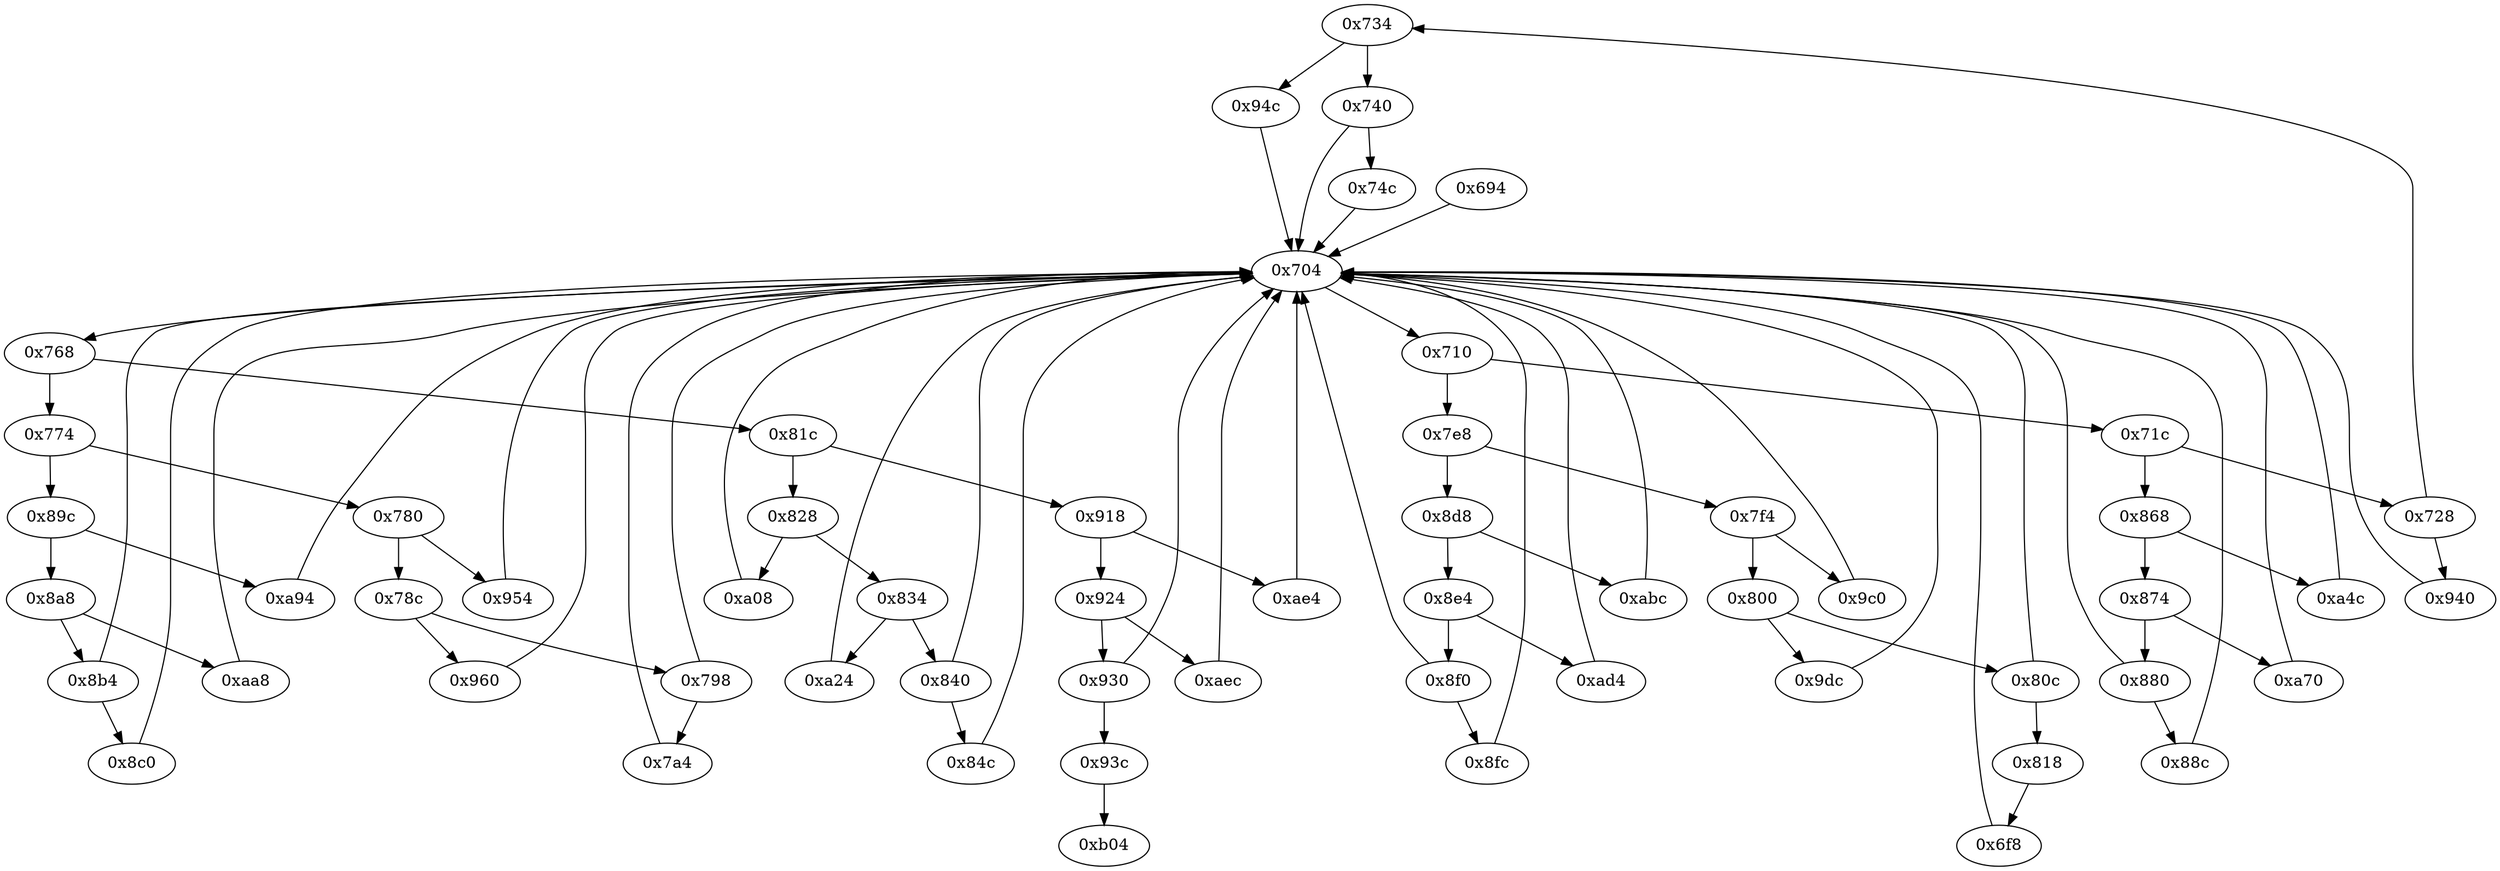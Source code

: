 strict digraph "" {
	"0x734"	 [opcode="[u'ldr', u'cmp', u'b']"];
	"0x94c"	 [opcode="[u'ldr', u'b']"];
	"0x734" -> "0x94c";
	"0x740"	 [opcode="[u'ldr', u'cmp', u'b']"];
	"0x734" -> "0x740";
	"0x8a8"	 [opcode="[u'ldr', u'cmp', u'b']"];
	"0x8b4"	 [opcode="[u'ldr', u'cmp', u'b']"];
	"0x8a8" -> "0x8b4";
	"0xaa8"	 [opcode="[u'ldr', u'add', u'str', u'ldr', u'b']"];
	"0x8a8" -> "0xaa8";
	"0x8f0"	 [opcode="[u'ldr', u'cmp', u'b']"];
	"0x704"	 [opcode="[u'ldr', u'cmp', u'b']"];
	"0x8f0" -> "0x704";
	"0x8fc"	 [opcode="[u'ldr', u'ldr', u'add', u'str', u'ldr', u'ldr', u'b']"];
	"0x8f0" -> "0x8fc";
	"0x768"	 [opcode="[u'ldr', u'cmp', u'b']"];
	"0x81c"	 [opcode="[u'ldr', u'cmp', u'b']"];
	"0x768" -> "0x81c";
	"0x774"	 [opcode="[u'ldr', u'cmp', u'b']"];
	"0x768" -> "0x774";
	"0x780"	 [opcode="[u'ldr', u'cmp', u'b']"];
	"0x954"	 [opcode="[u'ldr', u'mov', u'b']"];
	"0x780" -> "0x954";
	"0x78c"	 [opcode="[u'ldr', u'cmp', u'b']"];
	"0x780" -> "0x78c";
	"0xb04"	 [opcode="[u'ldr', u'ldr', u'ldr', u'ldr', u'sub', u'mov', u'sub', u'pop']"];
	"0xa08"	 [opcode="[u'str', u'ldr', u'ldr', u'and', u'ldr', u'add', u'b']"];
	"0xa08" -> "0x704";
	"0x89c"	 [opcode="[u'ldr', u'cmp', u'b']"];
	"0x89c" -> "0x8a8";
	"0xa94"	 [opcode="[u'ldr', u'bl', u'ldr', u'sub', u'b']"];
	"0x89c" -> "0xa94";
	"0x940"	 [opcode="[u'ldr', u'ldr', u'b']"];
	"0x940" -> "0x704";
	"0x8d8"	 [opcode="[u'ldr', u'cmp', u'b']"];
	"0xabc"	 [opcode="[u'ldr', u'cmp', u'mov', u'strb', u'ldr', u'b']"];
	"0x8d8" -> "0xabc";
	"0x8e4"	 [opcode="[u'ldr', u'cmp', u'b']"];
	"0x8d8" -> "0x8e4";
	"0x94c" -> "0x704";
	"0x7a4"	 [opcode="[u'ldr', u'ldr', u'smull', u'asr', u'add', u'add', u'sub', u'str', u'ldr', u'smull', u'asr', u'add', u'add', u'sub', u'str', u'ldr', \
u'b']"];
	"0x7a4" -> "0x704";
	"0x8c0"	 [opcode="[u'ldr', u'ldr', u'ldr', u'mov', u'mov', u'b']"];
	"0x8b4" -> "0x8c0";
	"0x8b4" -> "0x704";
	"0xa24"	 [opcode="[u'ldr', u'ldr', u'ldr', u'ldr', u'ldr', u'smull', u'asr', u'add', u'ldr', u'b']"];
	"0xa24" -> "0x704";
	"0x880"	 [opcode="[u'ldr', u'cmp', u'b']"];
	"0x88c"	 [opcode="[u'mov', u'bl', u'ldr', u'b']"];
	"0x880" -> "0x88c";
	"0x880" -> "0x704";
	"0x868"	 [opcode="[u'ldr', u'cmp', u'b']"];
	"0x874"	 [opcode="[u'ldr', u'cmp', u'b']"];
	"0x868" -> "0x874";
	"0xa4c"	 [opcode="[u'ldr', u'ldr', u'ldrb', u'str', u'ldr', u'ldrb', u'str', u'ldr', u'b']"];
	"0x868" -> "0xa4c";
	"0x710"	 [opcode="[u'ldr', u'cmp', u'b']"];
	"0x7e8"	 [opcode="[u'ldr', u'cmp', u'b']"];
	"0x710" -> "0x7e8";
	"0x71c"	 [opcode="[u'ldr', u'cmp', u'b']"];
	"0x710" -> "0x71c";
	"0x924"	 [opcode="[u'ldr', u'cmp', u'b']"];
	"0x930"	 [opcode="[u'ldr', u'cmp', u'b']"];
	"0x924" -> "0x930";
	"0xaec"	 [opcode="[u'ldrb', u'ldr', u'ldr', u'cmp', u'mov', u'b']"];
	"0x924" -> "0xaec";
	"0x7e8" -> "0x8d8";
	"0x7f4"	 [opcode="[u'ldr', u'cmp', u'b']"];
	"0x7e8" -> "0x7f4";
	"0x840"	 [opcode="[u'ldr', u'cmp', u'b']"];
	"0x840" -> "0x704";
	"0x84c"	 [opcode="[u'ldrb', u'ldr', u'cmp', u'ldr', u'ldr', u'mov', u'b']"];
	"0x840" -> "0x84c";
	"0x960"	 [opcode="[u'ldr', u'ldr', u'ldr', u'ldr', u'add', u'add', u'add', u'str', u'add', u'add', u'bic', u'sub', u'ldr', u'str', u'asr', u'str', \
u'ldr', u'ldr', u'smull', u'asr', u'add', u'str', u'ldr', u'b']"];
	"0x960" -> "0x704";
	"0x828"	 [opcode="[u'ldr', u'cmp', u'b']"];
	"0x828" -> "0xa08";
	"0x834"	 [opcode="[u'ldr', u'cmp', u'b']"];
	"0x828" -> "0x834";
	"0x74c"	 [opcode="[u'ldr', u'ldr', u'ldr', u'bl', u'ldr', u'ldr', u'b']"];
	"0x74c" -> "0x704";
	"0x81c" -> "0x828";
	"0x918"	 [opcode="[u'ldr', u'cmp', u'b']"];
	"0x81c" -> "0x918";
	"0x93c"	 [opcode="[u'b']"];
	"0x93c" -> "0xb04";
	"0xae4"	 [opcode="[u'ldr', u'b']"];
	"0xae4" -> "0x704";
	"0x774" -> "0x780";
	"0x774" -> "0x89c";
	"0xa70"	 [opcode="[u'ldr', u'add', u'sub', u'str', u'ldr', u'add', u'str', u'ldr', u'b']"];
	"0xa70" -> "0x704";
	"0xaa8" -> "0x704";
	"0x694"	 [opcode="[u'push', u'add', u'sub', u'str', u'ldr', u'str', u'ldr', u'ldr', u'str', u'ldr', u'ldr', u'str', u'ldr', u'str', u'ldr', u'str', \
u'ldr', u'str', u'ldr', u'add', u'str', u'ldr', u'add', u'str', u'b']"];
	"0x694" -> "0x704";
	"0x88c" -> "0x704";
	"0x9c0"	 [opcode="[u'ldr', u'cmp', u'mov', u'mov', u'strb', u'ldr', u'b']"];
	"0x7f4" -> "0x9c0";
	"0x800"	 [opcode="[u'ldr', u'cmp', u'b']"];
	"0x7f4" -> "0x800";
	"0x954" -> "0x704";
	"0x874" -> "0x880";
	"0x874" -> "0xa70";
	"0x9c0" -> "0x704";
	"0x6f8"	 [opcode="[u'ldr', u'mov', u'ldr']"];
	"0x6f8" -> "0x704";
	"0xa4c" -> "0x704";
	"0x8c0" -> "0x704";
	"0xabc" -> "0x704";
	"0x8e4" -> "0x8f0";
	"0xad4"	 [opcode="[u'add', u'str', u'ldr', u'b']"];
	"0x8e4" -> "0xad4";
	"0x798"	 [opcode="[u'ldr', u'cmp', u'b']"];
	"0x798" -> "0x7a4";
	"0x798" -> "0x704";
	"0x728"	 [opcode="[u'ldr', u'cmp', u'b']"];
	"0x728" -> "0x734";
	"0x728" -> "0x940";
	"0x930" -> "0x93c";
	"0x930" -> "0x704";
	"0x704" -> "0x768";
	"0x704" -> "0x710";
	"0xa94" -> "0x704";
	"0x834" -> "0xa24";
	"0x834" -> "0x840";
	"0x9dc"	 [opcode="[u'str', u'str', u'str', u'str', u'ldr', u'ldr', u'orr', u'ldr', u'ldr', u'mov', u'b']"];
	"0x800" -> "0x9dc";
	"0x80c"	 [opcode="[u'ldr', u'cmp', u'b']"];
	"0x800" -> "0x80c";
	"0x918" -> "0x924";
	"0x918" -> "0xae4";
	"0xaec" -> "0x704";
	"0x818"	 [opcode="[u'b']"];
	"0x818" -> "0x6f8";
	"0x71c" -> "0x868";
	"0x71c" -> "0x728";
	"0x9dc" -> "0x704";
	"0x740" -> "0x74c";
	"0x740" -> "0x704";
	"0x80c" -> "0x704";
	"0x80c" -> "0x818";
	"0x8fc" -> "0x704";
	"0x84c" -> "0x704";
	"0xad4" -> "0x704";
	"0x78c" -> "0x960";
	"0x78c" -> "0x798";
}
